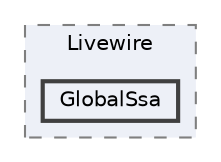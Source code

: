 digraph "app/Http/Livewire/GlobalSsa"
{
 // LATEX_PDF_SIZE
  bgcolor="transparent";
  edge [fontname=Helvetica,fontsize=10,labelfontname=Helvetica,labelfontsize=10];
  node [fontname=Helvetica,fontsize=10,shape=box,height=0.2,width=0.4];
  compound=true
  subgraph clusterdir_ac60c537f4aeab95076a2ea8ff47a98a {
    graph [ bgcolor="#edf0f7", pencolor="grey50", label="Livewire", fontname=Helvetica,fontsize=10 style="filled,dashed", URL="dir_ac60c537f4aeab95076a2ea8ff47a98a.html",tooltip=""]
  dir_ba4851b64f8ec8af62253f99cc7f40ab [label="GlobalSsa", fillcolor="#edf0f7", color="grey25", style="filled,bold", URL="dir_ba4851b64f8ec8af62253f99cc7f40ab.html",tooltip=""];
  }
}
